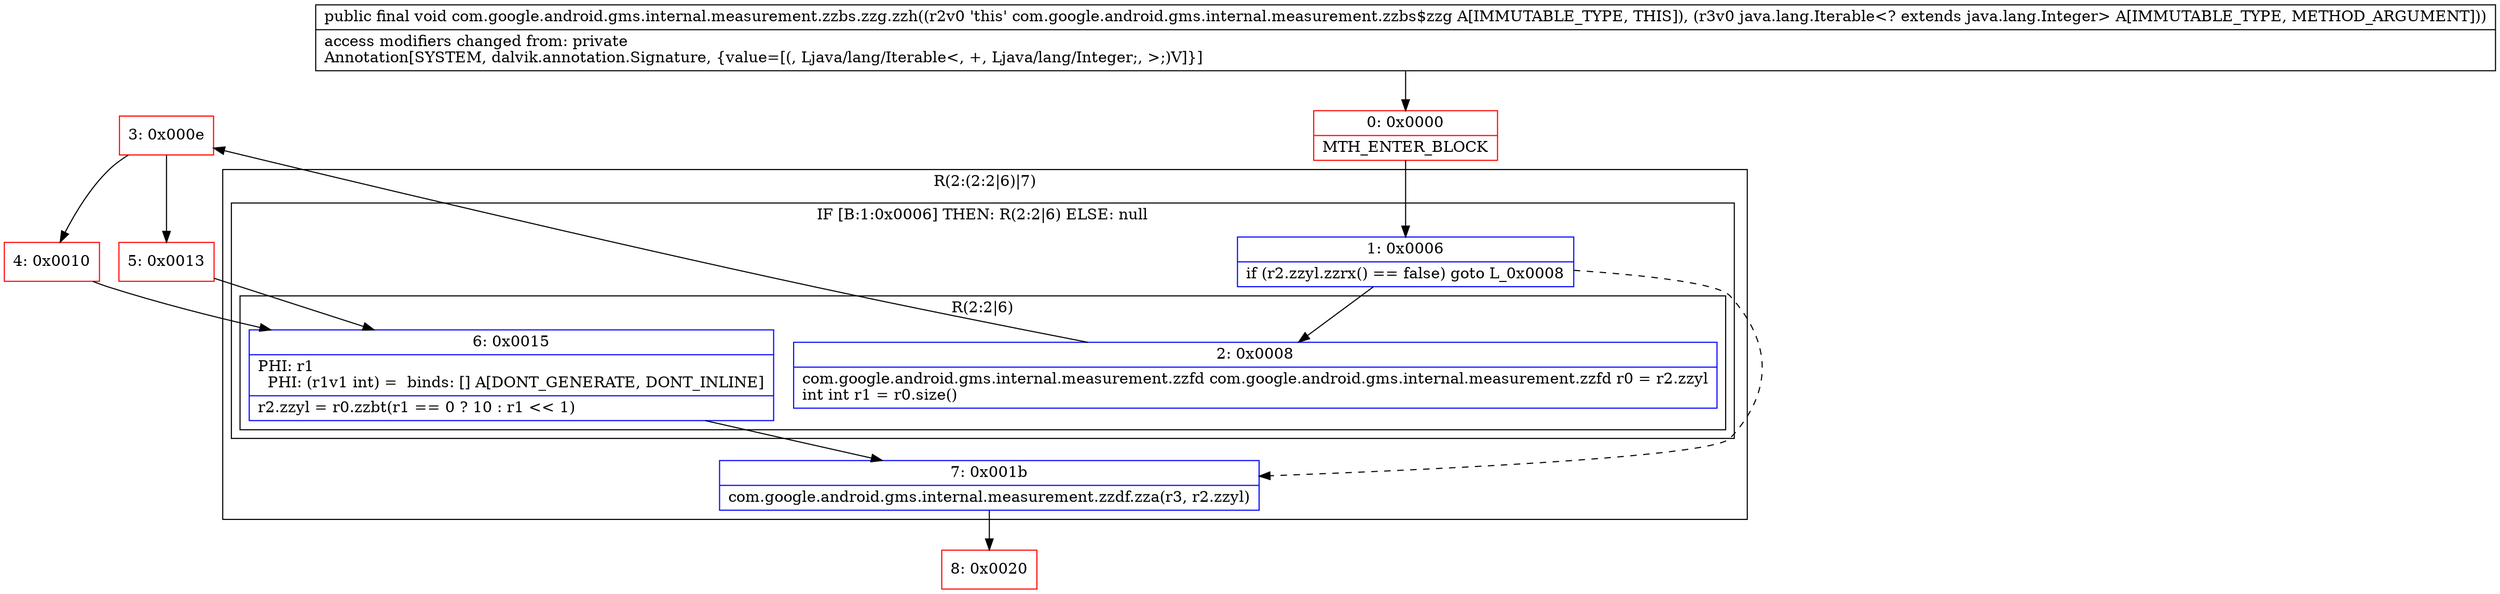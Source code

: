 digraph "CFG forcom.google.android.gms.internal.measurement.zzbs.zzg.zzh(Ljava\/lang\/Iterable;)V" {
subgraph cluster_Region_927320008 {
label = "R(2:(2:2|6)|7)";
node [shape=record,color=blue];
subgraph cluster_IfRegion_391122008 {
label = "IF [B:1:0x0006] THEN: R(2:2|6) ELSE: null";
node [shape=record,color=blue];
Node_1 [shape=record,label="{1\:\ 0x0006|if (r2.zzyl.zzrx() == false) goto L_0x0008\l}"];
subgraph cluster_Region_155295391 {
label = "R(2:2|6)";
node [shape=record,color=blue];
Node_2 [shape=record,label="{2\:\ 0x0008|com.google.android.gms.internal.measurement.zzfd com.google.android.gms.internal.measurement.zzfd r0 = r2.zzyl\lint int r1 = r0.size()\l}"];
Node_6 [shape=record,label="{6\:\ 0x0015|PHI: r1 \l  PHI: (r1v1 int) =  binds: [] A[DONT_GENERATE, DONT_INLINE]\l|r2.zzyl = r0.zzbt(r1 == 0 ? 10 : r1 \<\< 1)\l}"];
}
}
Node_7 [shape=record,label="{7\:\ 0x001b|com.google.android.gms.internal.measurement.zzdf.zza(r3, r2.zzyl)\l}"];
}
Node_0 [shape=record,color=red,label="{0\:\ 0x0000|MTH_ENTER_BLOCK\l}"];
Node_3 [shape=record,color=red,label="{3\:\ 0x000e}"];
Node_4 [shape=record,color=red,label="{4\:\ 0x0010}"];
Node_5 [shape=record,color=red,label="{5\:\ 0x0013}"];
Node_8 [shape=record,color=red,label="{8\:\ 0x0020}"];
MethodNode[shape=record,label="{public final void com.google.android.gms.internal.measurement.zzbs.zzg.zzh((r2v0 'this' com.google.android.gms.internal.measurement.zzbs$zzg A[IMMUTABLE_TYPE, THIS]), (r3v0 java.lang.Iterable\<? extends java.lang.Integer\> A[IMMUTABLE_TYPE, METHOD_ARGUMENT]))  | access modifiers changed from: private\lAnnotation[SYSTEM, dalvik.annotation.Signature, \{value=[(, Ljava\/lang\/Iterable\<, +, Ljava\/lang\/Integer;, \>;)V]\}]\l}"];
MethodNode -> Node_0;
Node_1 -> Node_2;
Node_1 -> Node_7[style=dashed];
Node_2 -> Node_3;
Node_6 -> Node_7;
Node_7 -> Node_8;
Node_0 -> Node_1;
Node_3 -> Node_4;
Node_3 -> Node_5;
Node_4 -> Node_6;
Node_5 -> Node_6;
}

